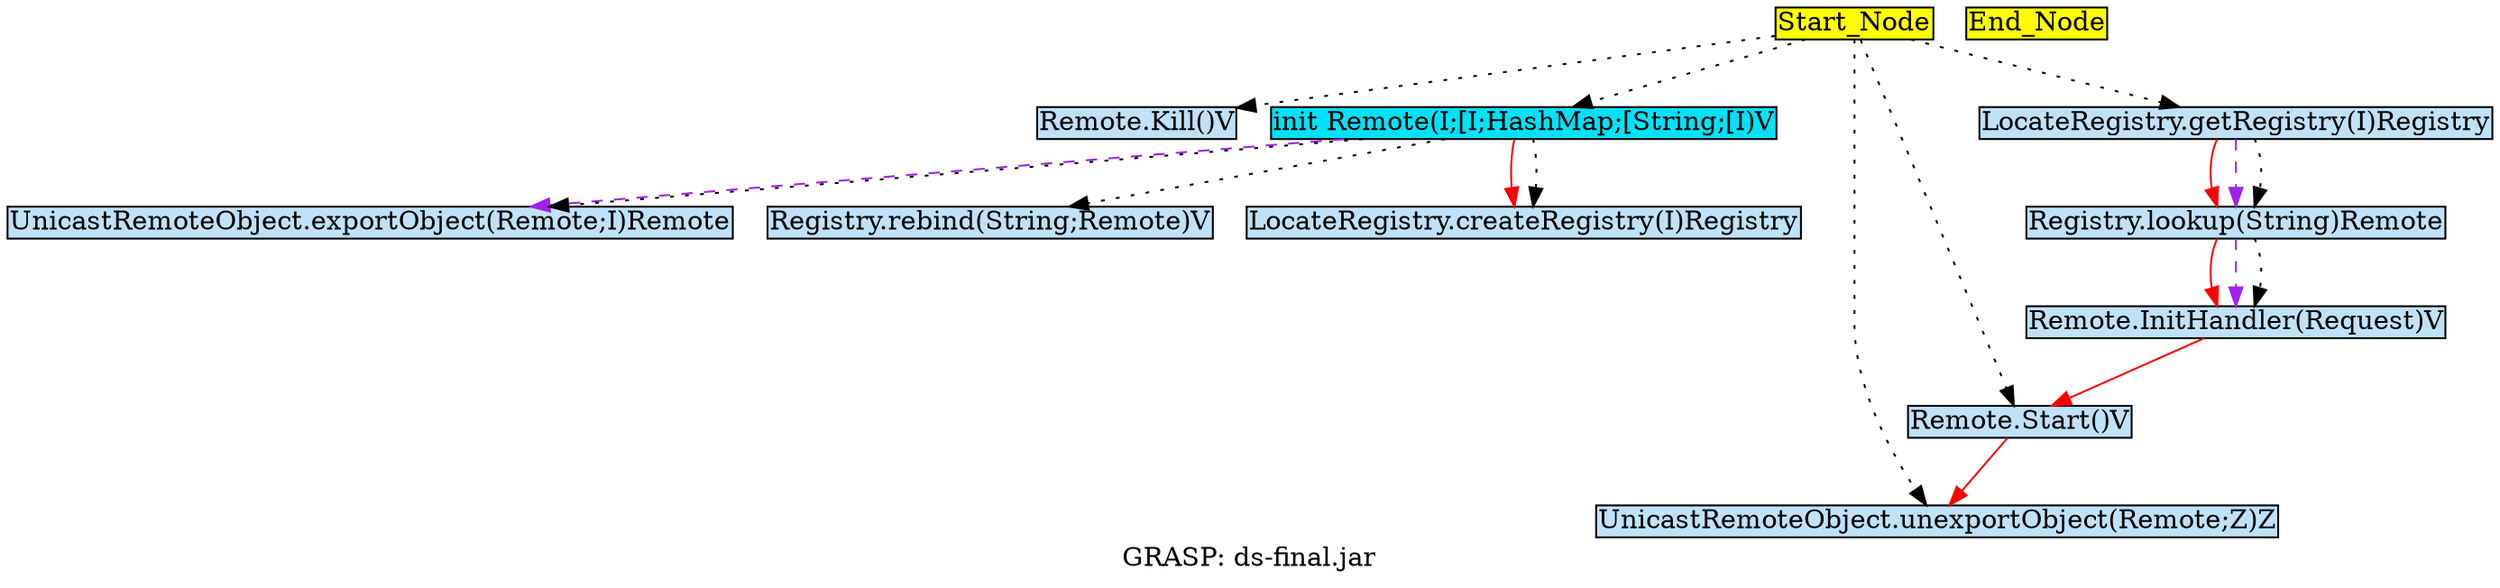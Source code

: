 digraph G {
	graph[label="GRASP: ds-final.jar"];	node[style=filled,fillcolor ="white",shape=box,margin=0.02,width=0,height=0];
	"Start_Node"[fillcolor ="yellow",style="filled" ];
	"Remote.Kill()V"[fillcolor ="#c0e2f8",style="filled" ];
	"Registry.lookup(String)Remote"[fillcolor ="#c0e2f8",style="filled" ];
	"UnicastRemoteObject.exportObject(Remote;I)Remote"[fillcolor ="#c0e2f8",style="filled" ];
	"Start_Node"[fillcolor ="yellow",style="filled" ];
	"Registry.rebind(String;Remote)V"[fillcolor ="#c0e2f8",style="filled" ];
	"init Remote(I;[I;HashMap;[String;[I)V"[fillcolor ="#00e2f8",style="filled" ];
	"UnicastRemoteObject.unexportObject(Remote;Z)Z"[fillcolor ="#c0e2f8",style="filled" ];
	"Remote.Start()V"[fillcolor ="#c0e2f8",style="filled" ];
	"LocateRegistry.getRegistry(I)Registry"[fillcolor ="#c0e2f8",style="filled" ];
	"Remote.InitHandler(Request)V"[fillcolor ="#c0e2f8",style="filled" ];
	"LocateRegistry.createRegistry(I)Registry"[fillcolor ="#c0e2f8",style="filled" ];
	"End_Node"[fillcolor ="yellow",style="filled" ];
	"Registry.lookup(String)Remote" -> "Remote.InitHandler(Request)V"[color="red",style=solid];
	"Registry.lookup(String)Remote" -> "Remote.InitHandler(Request)V"[color="purple",style=dashed];
	"Registry.lookup(String)Remote" -> "Remote.InitHandler(Request)V"[color="black",style=dotted];
	"Start_Node" -> "init Remote(I;[I;HashMap;[String;[I)V"[color="black",style=dotted];
	"Start_Node" -> "UnicastRemoteObject.unexportObject(Remote;Z)Z"[color="black",style=dotted];
	"Start_Node" -> "Remote.Kill()V"[color="black",style=dotted];
	"Start_Node" -> "Remote.Start()V"[color="black",style=dotted];
	"Start_Node" -> "LocateRegistry.getRegistry(I)Registry"[color="black",style=dotted];
	"init Remote(I;[I;HashMap;[String;[I)V" -> "UnicastRemoteObject.exportObject(Remote;I)Remote"[color="purple",style=dashed];
	"init Remote(I;[I;HashMap;[String;[I)V" -> "UnicastRemoteObject.exportObject(Remote;I)Remote"[color="black",style=dotted];
	"init Remote(I;[I;HashMap;[String;[I)V" -> "LocateRegistry.createRegistry(I)Registry"[color="red",style=solid];
	"init Remote(I;[I;HashMap;[String;[I)V" -> "LocateRegistry.createRegistry(I)Registry"[color="black",style=dotted];
	"init Remote(I;[I;HashMap;[String;[I)V" -> "Registry.rebind(String;Remote)V"[color="black",style=dotted];
	"Remote.Start()V" -> "UnicastRemoteObject.unexportObject(Remote;Z)Z"[color="red",style=solid];
	"LocateRegistry.getRegistry(I)Registry" -> "Registry.lookup(String)Remote"[color="red",style=solid];
	"LocateRegistry.getRegistry(I)Registry" -> "Registry.lookup(String)Remote"[color="purple",style=dashed];
	"LocateRegistry.getRegistry(I)Registry" -> "Registry.lookup(String)Remote"[color="black",style=dotted];
	"Remote.InitHandler(Request)V" -> "Remote.Start()V"[color="red",style=solid];
}
